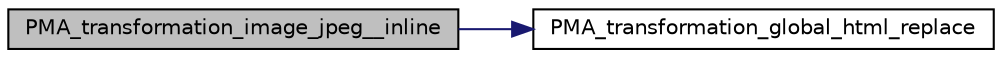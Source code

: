 digraph G
{
  edge [fontname="Helvetica",fontsize="10",labelfontname="Helvetica",labelfontsize="10"];
  node [fontname="Helvetica",fontsize="10",shape=record];
  rankdir="LR";
  Node1 [label="PMA_transformation_image_jpeg__inline",height=0.2,width=0.4,color="black", fillcolor="grey75", style="filled" fontcolor="black"];
  Node1 -> Node2 [color="midnightblue",fontsize="10",style="solid",fontname="Helvetica"];
  Node2 [label="PMA_transformation_global_html_replace",height=0.2,width=0.4,color="black", fillcolor="white", style="filled",URL="$global_8inc_8php.html#a3cbf5b6d57d68fe4182e3a2f3eb8aa31"];
}
